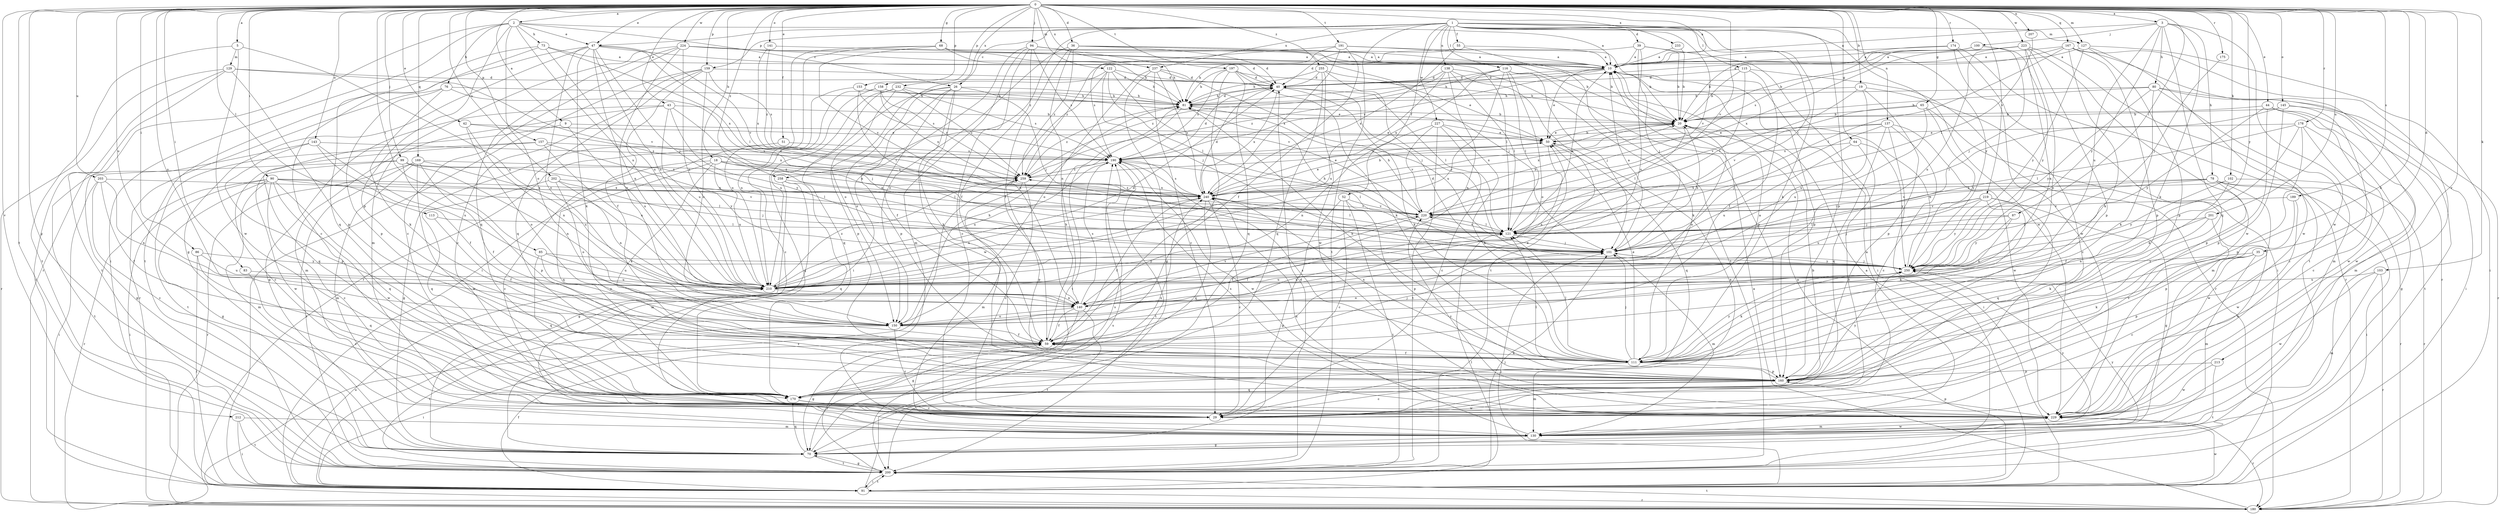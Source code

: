 strict digraph  {
0;
1;
2;
3;
5;
9;
10;
18;
19;
20;
26;
29;
35;
36;
39;
40;
42;
43;
44;
47;
50;
51;
52;
55;
59;
64;
65;
68;
70;
73;
76;
78;
80;
81;
83;
85;
86;
87;
90;
91;
94;
99;
100;
101;
102;
103;
111;
113;
115;
116;
121;
122;
127;
129;
130;
137;
138;
140;
141;
143;
145;
150;
153;
157;
158;
159;
160;
167;
169;
170;
174;
175;
178;
180;
189;
190;
191;
197;
200;
201;
202;
203;
207;
210;
212;
213;
219;
220;
223;
224;
227;
229;
232;
233;
237;
240;
250;
255;
258;
259;
0 -> 2  [label=a];
0 -> 3  [label=a];
0 -> 5  [label=a];
0 -> 9  [label=a];
0 -> 10  [label=a];
0 -> 18  [label=b];
0 -> 19  [label=b];
0 -> 35  [label=d];
0 -> 36  [label=d];
0 -> 42  [label=e];
0 -> 43  [label=e];
0 -> 44  [label=e];
0 -> 47  [label=e];
0 -> 51  [label=f];
0 -> 64  [label=g];
0 -> 65  [label=g];
0 -> 68  [label=g];
0 -> 70  [label=g];
0 -> 83  [label=i];
0 -> 85  [label=i];
0 -> 86  [label=i];
0 -> 87  [label=i];
0 -> 90  [label=i];
0 -> 94  [label=j];
0 -> 99  [label=j];
0 -> 102  [label=k];
0 -> 103  [label=k];
0 -> 111  [label=k];
0 -> 113  [label=l];
0 -> 122  [label=m];
0 -> 127  [label=m];
0 -> 137  [label=n];
0 -> 141  [label=o];
0 -> 143  [label=o];
0 -> 145  [label=o];
0 -> 150  [label=o];
0 -> 153  [label=p];
0 -> 157  [label=p];
0 -> 158  [label=p];
0 -> 159  [label=p];
0 -> 167  [label=q];
0 -> 169  [label=q];
0 -> 174  [label=r];
0 -> 175  [label=r];
0 -> 178  [label=r];
0 -> 189  [label=s];
0 -> 191  [label=t];
0 -> 197  [label=t];
0 -> 200  [label=t];
0 -> 201  [label=u];
0 -> 202  [label=u];
0 -> 203  [label=u];
0 -> 207  [label=u];
0 -> 210  [label=u];
0 -> 212  [label=v];
0 -> 213  [label=v];
0 -> 219  [label=v];
0 -> 220  [label=v];
0 -> 223  [label=w];
0 -> 224  [label=w];
0 -> 232  [label=x];
0 -> 233  [label=x];
0 -> 237  [label=x];
0 -> 250  [label=y];
0 -> 255  [label=z];
0 -> 258  [label=z];
1 -> 26  [label=c];
1 -> 39  [label=d];
1 -> 47  [label=e];
1 -> 52  [label=f];
1 -> 55  [label=f];
1 -> 111  [label=k];
1 -> 115  [label=l];
1 -> 116  [label=l];
1 -> 121  [label=l];
1 -> 127  [label=m];
1 -> 138  [label=n];
1 -> 159  [label=p];
1 -> 160  [label=p];
1 -> 200  [label=t];
1 -> 220  [label=v];
1 -> 227  [label=w];
1 -> 229  [label=w];
1 -> 237  [label=x];
1 -> 250  [label=y];
1 -> 258  [label=z];
2 -> 10  [label=a];
2 -> 26  [label=c];
2 -> 47  [label=e];
2 -> 73  [label=h];
2 -> 76  [label=h];
2 -> 91  [label=i];
2 -> 150  [label=o];
2 -> 160  [label=p];
2 -> 180  [label=r];
2 -> 210  [label=u];
3 -> 10  [label=a];
3 -> 78  [label=h];
3 -> 80  [label=h];
3 -> 100  [label=j];
3 -> 111  [label=k];
3 -> 170  [label=q];
3 -> 210  [label=u];
3 -> 229  [label=w];
3 -> 250  [label=y];
5 -> 129  [label=m];
5 -> 200  [label=t];
5 -> 210  [label=u];
5 -> 229  [label=w];
9 -> 50  [label=e];
9 -> 170  [label=q];
9 -> 210  [label=u];
10 -> 40  [label=d];
10 -> 50  [label=e];
10 -> 81  [label=h];
10 -> 160  [label=p];
10 -> 190  [label=s];
18 -> 29  [label=c];
18 -> 111  [label=k];
18 -> 121  [label=l];
18 -> 170  [label=q];
18 -> 210  [label=u];
18 -> 240  [label=x];
18 -> 259  [label=z];
19 -> 29  [label=c];
19 -> 81  [label=h];
19 -> 160  [label=p];
19 -> 210  [label=u];
19 -> 220  [label=v];
20 -> 50  [label=e];
20 -> 121  [label=l];
20 -> 150  [label=o];
20 -> 240  [label=x];
26 -> 59  [label=f];
26 -> 81  [label=h];
26 -> 101  [label=j];
26 -> 111  [label=k];
26 -> 150  [label=o];
26 -> 160  [label=p];
26 -> 210  [label=u];
26 -> 229  [label=w];
29 -> 20  [label=b];
29 -> 50  [label=e];
35 -> 29  [label=c];
35 -> 111  [label=k];
35 -> 130  [label=m];
35 -> 160  [label=p];
35 -> 250  [label=y];
36 -> 10  [label=a];
36 -> 40  [label=d];
36 -> 59  [label=f];
36 -> 101  [label=j];
36 -> 121  [label=l];
36 -> 140  [label=n];
36 -> 150  [label=o];
36 -> 259  [label=z];
39 -> 10  [label=a];
39 -> 20  [label=b];
39 -> 81  [label=h];
39 -> 91  [label=i];
39 -> 101  [label=j];
39 -> 210  [label=u];
40 -> 81  [label=h];
40 -> 111  [label=k];
40 -> 121  [label=l];
40 -> 240  [label=x];
42 -> 50  [label=e];
42 -> 140  [label=n];
42 -> 150  [label=o];
42 -> 240  [label=x];
43 -> 20  [label=b];
43 -> 70  [label=g];
43 -> 101  [label=j];
43 -> 130  [label=m];
43 -> 210  [label=u];
43 -> 250  [label=y];
44 -> 20  [label=b];
44 -> 130  [label=m];
44 -> 160  [label=p];
44 -> 200  [label=t];
44 -> 229  [label=w];
44 -> 250  [label=y];
47 -> 10  [label=a];
47 -> 70  [label=g];
47 -> 101  [label=j];
47 -> 111  [label=k];
47 -> 121  [label=l];
47 -> 140  [label=n];
47 -> 150  [label=o];
47 -> 200  [label=t];
47 -> 210  [label=u];
47 -> 220  [label=v];
50 -> 20  [label=b];
50 -> 140  [label=n];
50 -> 170  [label=q];
50 -> 190  [label=s];
51 -> 70  [label=g];
51 -> 190  [label=s];
52 -> 29  [label=c];
52 -> 70  [label=g];
52 -> 160  [label=p];
52 -> 200  [label=t];
52 -> 220  [label=v];
55 -> 10  [label=a];
55 -> 40  [label=d];
55 -> 200  [label=t];
55 -> 240  [label=x];
59 -> 50  [label=e];
59 -> 70  [label=g];
59 -> 81  [label=h];
59 -> 91  [label=i];
59 -> 101  [label=j];
59 -> 111  [label=k];
64 -> 29  [label=c];
64 -> 190  [label=s];
64 -> 210  [label=u];
64 -> 250  [label=y];
65 -> 20  [label=b];
65 -> 130  [label=m];
65 -> 210  [label=u];
65 -> 220  [label=v];
65 -> 250  [label=y];
68 -> 10  [label=a];
68 -> 20  [label=b];
68 -> 81  [label=h];
68 -> 91  [label=i];
68 -> 180  [label=r];
68 -> 220  [label=v];
70 -> 170  [label=q];
70 -> 190  [label=s];
70 -> 200  [label=t];
70 -> 250  [label=y];
73 -> 10  [label=a];
73 -> 29  [label=c];
73 -> 170  [label=q];
73 -> 210  [label=u];
73 -> 240  [label=x];
76 -> 81  [label=h];
76 -> 111  [label=k];
76 -> 160  [label=p];
76 -> 180  [label=r];
76 -> 220  [label=v];
78 -> 29  [label=c];
78 -> 91  [label=i];
78 -> 121  [label=l];
78 -> 180  [label=r];
78 -> 220  [label=v];
78 -> 229  [label=w];
78 -> 240  [label=x];
80 -> 20  [label=b];
80 -> 81  [label=h];
80 -> 91  [label=i];
80 -> 111  [label=k];
80 -> 130  [label=m];
80 -> 180  [label=r];
80 -> 250  [label=y];
81 -> 20  [label=b];
81 -> 40  [label=d];
81 -> 200  [label=t];
81 -> 259  [label=z];
83 -> 29  [label=c];
83 -> 210  [label=u];
85 -> 150  [label=o];
85 -> 170  [label=q];
85 -> 210  [label=u];
85 -> 250  [label=y];
86 -> 91  [label=i];
86 -> 170  [label=q];
86 -> 210  [label=u];
86 -> 250  [label=y];
87 -> 101  [label=j];
87 -> 121  [label=l];
87 -> 140  [label=n];
87 -> 250  [label=y];
90 -> 29  [label=c];
90 -> 70  [label=g];
90 -> 91  [label=i];
90 -> 121  [label=l];
90 -> 130  [label=m];
90 -> 170  [label=q];
90 -> 180  [label=r];
90 -> 220  [label=v];
90 -> 229  [label=w];
90 -> 240  [label=x];
91 -> 10  [label=a];
91 -> 59  [label=f];
91 -> 101  [label=j];
91 -> 121  [label=l];
91 -> 180  [label=r];
91 -> 190  [label=s];
91 -> 200  [label=t];
91 -> 210  [label=u];
91 -> 229  [label=w];
94 -> 10  [label=a];
94 -> 29  [label=c];
94 -> 59  [label=f];
94 -> 81  [label=h];
94 -> 91  [label=i];
94 -> 130  [label=m];
94 -> 190  [label=s];
99 -> 59  [label=f];
99 -> 121  [label=l];
99 -> 140  [label=n];
99 -> 200  [label=t];
99 -> 229  [label=w];
99 -> 259  [label=z];
100 -> 10  [label=a];
100 -> 20  [label=b];
100 -> 101  [label=j];
100 -> 190  [label=s];
100 -> 250  [label=y];
101 -> 10  [label=a];
101 -> 20  [label=b];
101 -> 81  [label=h];
101 -> 130  [label=m];
101 -> 140  [label=n];
101 -> 250  [label=y];
102 -> 59  [label=f];
102 -> 180  [label=r];
102 -> 240  [label=x];
102 -> 250  [label=y];
103 -> 130  [label=m];
103 -> 180  [label=r];
103 -> 210  [label=u];
103 -> 229  [label=w];
111 -> 10  [label=a];
111 -> 50  [label=e];
111 -> 59  [label=f];
111 -> 81  [label=h];
111 -> 101  [label=j];
111 -> 121  [label=l];
111 -> 130  [label=m];
111 -> 160  [label=p];
111 -> 240  [label=x];
111 -> 250  [label=y];
113 -> 59  [label=f];
113 -> 121  [label=l];
115 -> 20  [label=b];
115 -> 40  [label=d];
115 -> 59  [label=f];
115 -> 121  [label=l];
115 -> 180  [label=r];
116 -> 40  [label=d];
116 -> 101  [label=j];
116 -> 121  [label=l];
116 -> 150  [label=o];
116 -> 160  [label=p];
116 -> 210  [label=u];
116 -> 240  [label=x];
116 -> 259  [label=z];
121 -> 10  [label=a];
121 -> 101  [label=j];
121 -> 220  [label=v];
122 -> 40  [label=d];
122 -> 81  [label=h];
122 -> 101  [label=j];
122 -> 121  [label=l];
122 -> 140  [label=n];
122 -> 150  [label=o];
122 -> 220  [label=v];
127 -> 10  [label=a];
127 -> 91  [label=i];
127 -> 160  [label=p];
127 -> 229  [label=w];
127 -> 250  [label=y];
129 -> 40  [label=d];
129 -> 91  [label=i];
129 -> 160  [label=p];
129 -> 180  [label=r];
129 -> 200  [label=t];
129 -> 220  [label=v];
130 -> 10  [label=a];
130 -> 70  [label=g];
130 -> 229  [label=w];
130 -> 240  [label=x];
130 -> 250  [label=y];
137 -> 29  [label=c];
137 -> 50  [label=e];
137 -> 91  [label=i];
137 -> 101  [label=j];
137 -> 170  [label=q];
137 -> 229  [label=w];
137 -> 240  [label=x];
138 -> 40  [label=d];
138 -> 111  [label=k];
138 -> 121  [label=l];
138 -> 140  [label=n];
138 -> 200  [label=t];
138 -> 210  [label=u];
138 -> 259  [label=z];
140 -> 59  [label=f];
140 -> 70  [label=g];
140 -> 150  [label=o];
140 -> 190  [label=s];
140 -> 200  [label=t];
140 -> 220  [label=v];
141 -> 10  [label=a];
141 -> 240  [label=x];
141 -> 259  [label=z];
143 -> 59  [label=f];
143 -> 70  [label=g];
143 -> 160  [label=p];
143 -> 190  [label=s];
143 -> 210  [label=u];
145 -> 20  [label=b];
145 -> 29  [label=c];
145 -> 121  [label=l];
145 -> 160  [label=p];
145 -> 229  [label=w];
150 -> 29  [label=c];
150 -> 59  [label=f];
150 -> 81  [label=h];
150 -> 121  [label=l];
150 -> 200  [label=t];
153 -> 81  [label=h];
153 -> 121  [label=l];
153 -> 190  [label=s];
153 -> 210  [label=u];
157 -> 29  [label=c];
157 -> 190  [label=s];
157 -> 200  [label=t];
157 -> 210  [label=u];
157 -> 250  [label=y];
158 -> 29  [label=c];
158 -> 50  [label=e];
158 -> 81  [label=h];
158 -> 210  [label=u];
158 -> 240  [label=x];
158 -> 259  [label=z];
159 -> 29  [label=c];
159 -> 40  [label=d];
159 -> 59  [label=f];
159 -> 91  [label=i];
159 -> 150  [label=o];
159 -> 170  [label=q];
159 -> 190  [label=s];
160 -> 29  [label=c];
160 -> 121  [label=l];
160 -> 170  [label=q];
160 -> 190  [label=s];
160 -> 250  [label=y];
167 -> 10  [label=a];
167 -> 40  [label=d];
167 -> 111  [label=k];
167 -> 121  [label=l];
167 -> 160  [label=p];
167 -> 180  [label=r];
167 -> 200  [label=t];
169 -> 130  [label=m];
169 -> 160  [label=p];
169 -> 180  [label=r];
169 -> 200  [label=t];
169 -> 210  [label=u];
169 -> 229  [label=w];
169 -> 259  [label=z];
170 -> 29  [label=c];
170 -> 229  [label=w];
170 -> 240  [label=x];
174 -> 10  [label=a];
174 -> 20  [label=b];
174 -> 91  [label=i];
174 -> 200  [label=t];
174 -> 229  [label=w];
175 -> 101  [label=j];
178 -> 29  [label=c];
178 -> 50  [label=e];
178 -> 70  [label=g];
178 -> 111  [label=k];
178 -> 121  [label=l];
178 -> 160  [label=p];
180 -> 10  [label=a];
180 -> 200  [label=t];
180 -> 259  [label=z];
189 -> 160  [label=p];
189 -> 220  [label=v];
189 -> 229  [label=w];
190 -> 40  [label=d];
190 -> 121  [label=l];
190 -> 200  [label=t];
190 -> 210  [label=u];
190 -> 229  [label=w];
190 -> 259  [label=z];
191 -> 10  [label=a];
191 -> 20  [label=b];
191 -> 59  [label=f];
191 -> 190  [label=s];
191 -> 240  [label=x];
191 -> 259  [label=z];
197 -> 20  [label=b];
197 -> 40  [label=d];
197 -> 59  [label=f];
197 -> 81  [label=h];
197 -> 111  [label=k];
197 -> 170  [label=q];
197 -> 190  [label=s];
200 -> 10  [label=a];
200 -> 40  [label=d];
200 -> 59  [label=f];
200 -> 70  [label=g];
200 -> 91  [label=i];
200 -> 101  [label=j];
201 -> 111  [label=k];
201 -> 121  [label=l];
201 -> 140  [label=n];
201 -> 229  [label=w];
202 -> 101  [label=j];
202 -> 140  [label=n];
202 -> 150  [label=o];
202 -> 170  [label=q];
202 -> 240  [label=x];
203 -> 29  [label=c];
203 -> 59  [label=f];
203 -> 91  [label=i];
203 -> 140  [label=n];
203 -> 240  [label=x];
207 -> 121  [label=l];
210 -> 40  [label=d];
210 -> 140  [label=n];
210 -> 240  [label=x];
210 -> 259  [label=z];
212 -> 91  [label=i];
212 -> 130  [label=m];
212 -> 200  [label=t];
213 -> 160  [label=p];
213 -> 200  [label=t];
213 -> 229  [label=w];
219 -> 70  [label=g];
219 -> 101  [label=j];
219 -> 111  [label=k];
219 -> 170  [label=q];
219 -> 210  [label=u];
219 -> 220  [label=v];
219 -> 250  [label=y];
220 -> 20  [label=b];
220 -> 59  [label=f];
220 -> 81  [label=h];
220 -> 121  [label=l];
223 -> 10  [label=a];
223 -> 140  [label=n];
223 -> 150  [label=o];
223 -> 160  [label=p];
223 -> 180  [label=r];
223 -> 210  [label=u];
223 -> 229  [label=w];
223 -> 240  [label=x];
224 -> 10  [label=a];
224 -> 20  [label=b];
224 -> 29  [label=c];
224 -> 40  [label=d];
224 -> 130  [label=m];
224 -> 150  [label=o];
224 -> 170  [label=q];
224 -> 210  [label=u];
227 -> 29  [label=c];
227 -> 50  [label=e];
227 -> 111  [label=k];
227 -> 140  [label=n];
227 -> 200  [label=t];
227 -> 220  [label=v];
229 -> 130  [label=m];
229 -> 160  [label=p];
229 -> 180  [label=r];
229 -> 190  [label=s];
229 -> 220  [label=v];
232 -> 70  [label=g];
232 -> 81  [label=h];
232 -> 160  [label=p];
232 -> 170  [label=q];
232 -> 190  [label=s];
232 -> 259  [label=z];
233 -> 10  [label=a];
233 -> 20  [label=b];
237 -> 29  [label=c];
237 -> 40  [label=d];
237 -> 70  [label=g];
237 -> 101  [label=j];
237 -> 150  [label=o];
237 -> 240  [label=x];
240 -> 20  [label=b];
240 -> 29  [label=c];
240 -> 40  [label=d];
240 -> 50  [label=e];
240 -> 59  [label=f];
240 -> 121  [label=l];
240 -> 170  [label=q];
240 -> 190  [label=s];
240 -> 220  [label=v];
240 -> 259  [label=z];
250 -> 20  [label=b];
250 -> 40  [label=d];
250 -> 101  [label=j];
250 -> 111  [label=k];
250 -> 150  [label=o];
250 -> 210  [label=u];
255 -> 40  [label=d];
255 -> 50  [label=e];
255 -> 81  [label=h];
255 -> 170  [label=q];
255 -> 229  [label=w];
255 -> 250  [label=y];
258 -> 70  [label=g];
258 -> 130  [label=m];
258 -> 170  [label=q];
258 -> 240  [label=x];
259 -> 29  [label=c];
259 -> 50  [label=e];
259 -> 130  [label=m];
259 -> 160  [label=p];
259 -> 240  [label=x];
}
